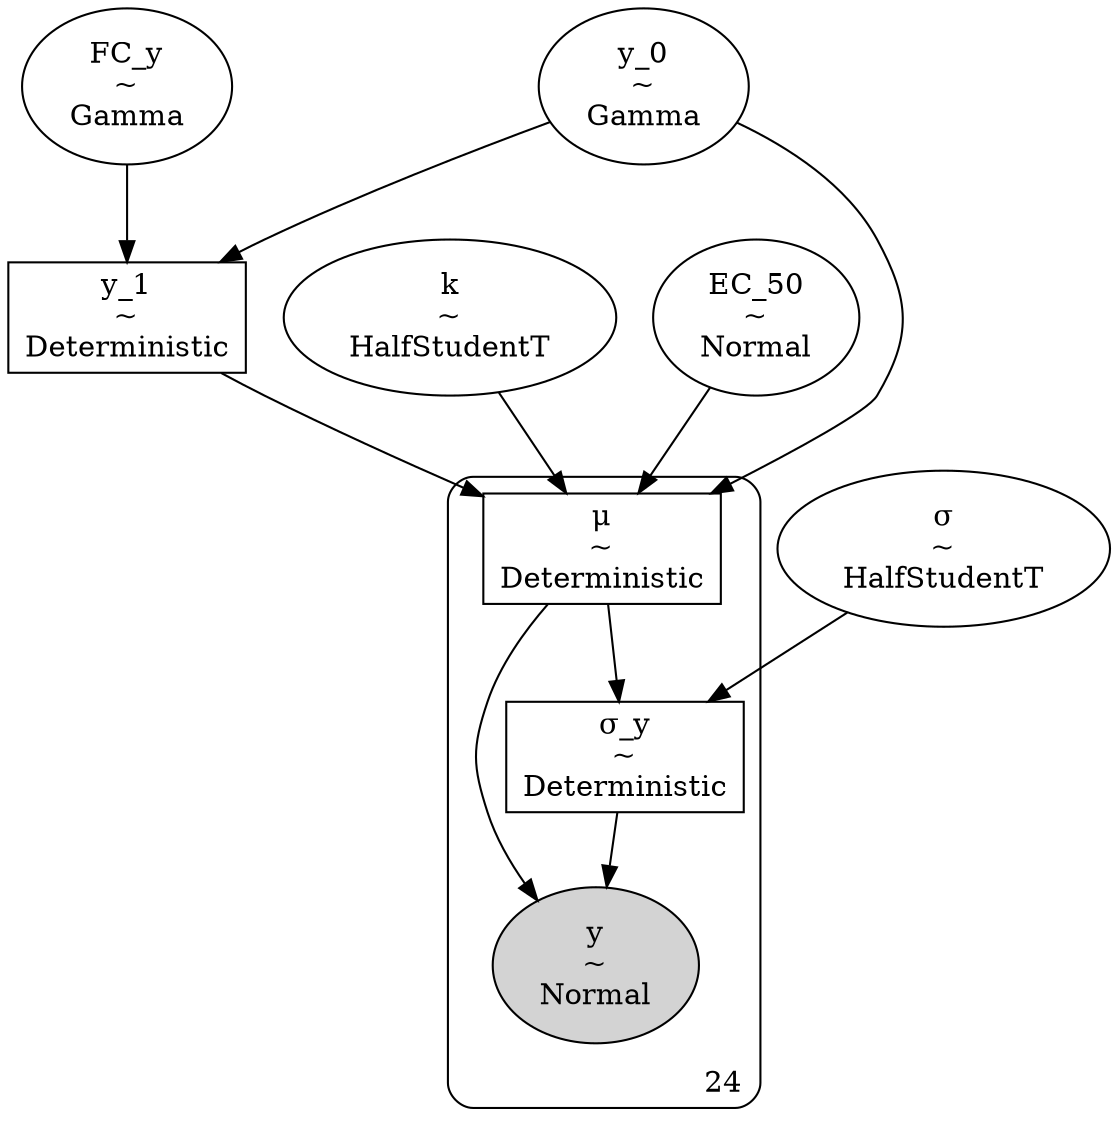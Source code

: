 digraph {
	FC_y [label="FC_y
~
Gamma" shape=ellipse]
	k [label="k
~
HalfStudentT" shape=ellipse]
	EC_50 [label="EC_50
~
Normal" shape=ellipse]
	y_0 [label="y_0
~
Gamma" shape=ellipse]
	"σ" [label="σ
~
HalfStudentT" shape=ellipse]
	y_1 [label="y_1
~
Deterministic" shape=box]
	subgraph cluster24 {
		y [label="y
~
Normal" shape=ellipse style=filled]
		"μ" [label="μ
~
Deterministic" shape=box]
		"σ_y" [label="σ_y
~
Deterministic" shape=box]
		label=24 labeljust=r labelloc=b style=rounded
	}
	y_0 -> y_1
	FC_y -> y_1
	y_1 -> "μ"
	y_0 -> "μ"
	k -> "μ"
	EC_50 -> "μ"
	"σ" -> "σ_y"
	"μ" -> "σ_y"
	"μ" -> y
	"σ_y" -> y
}
